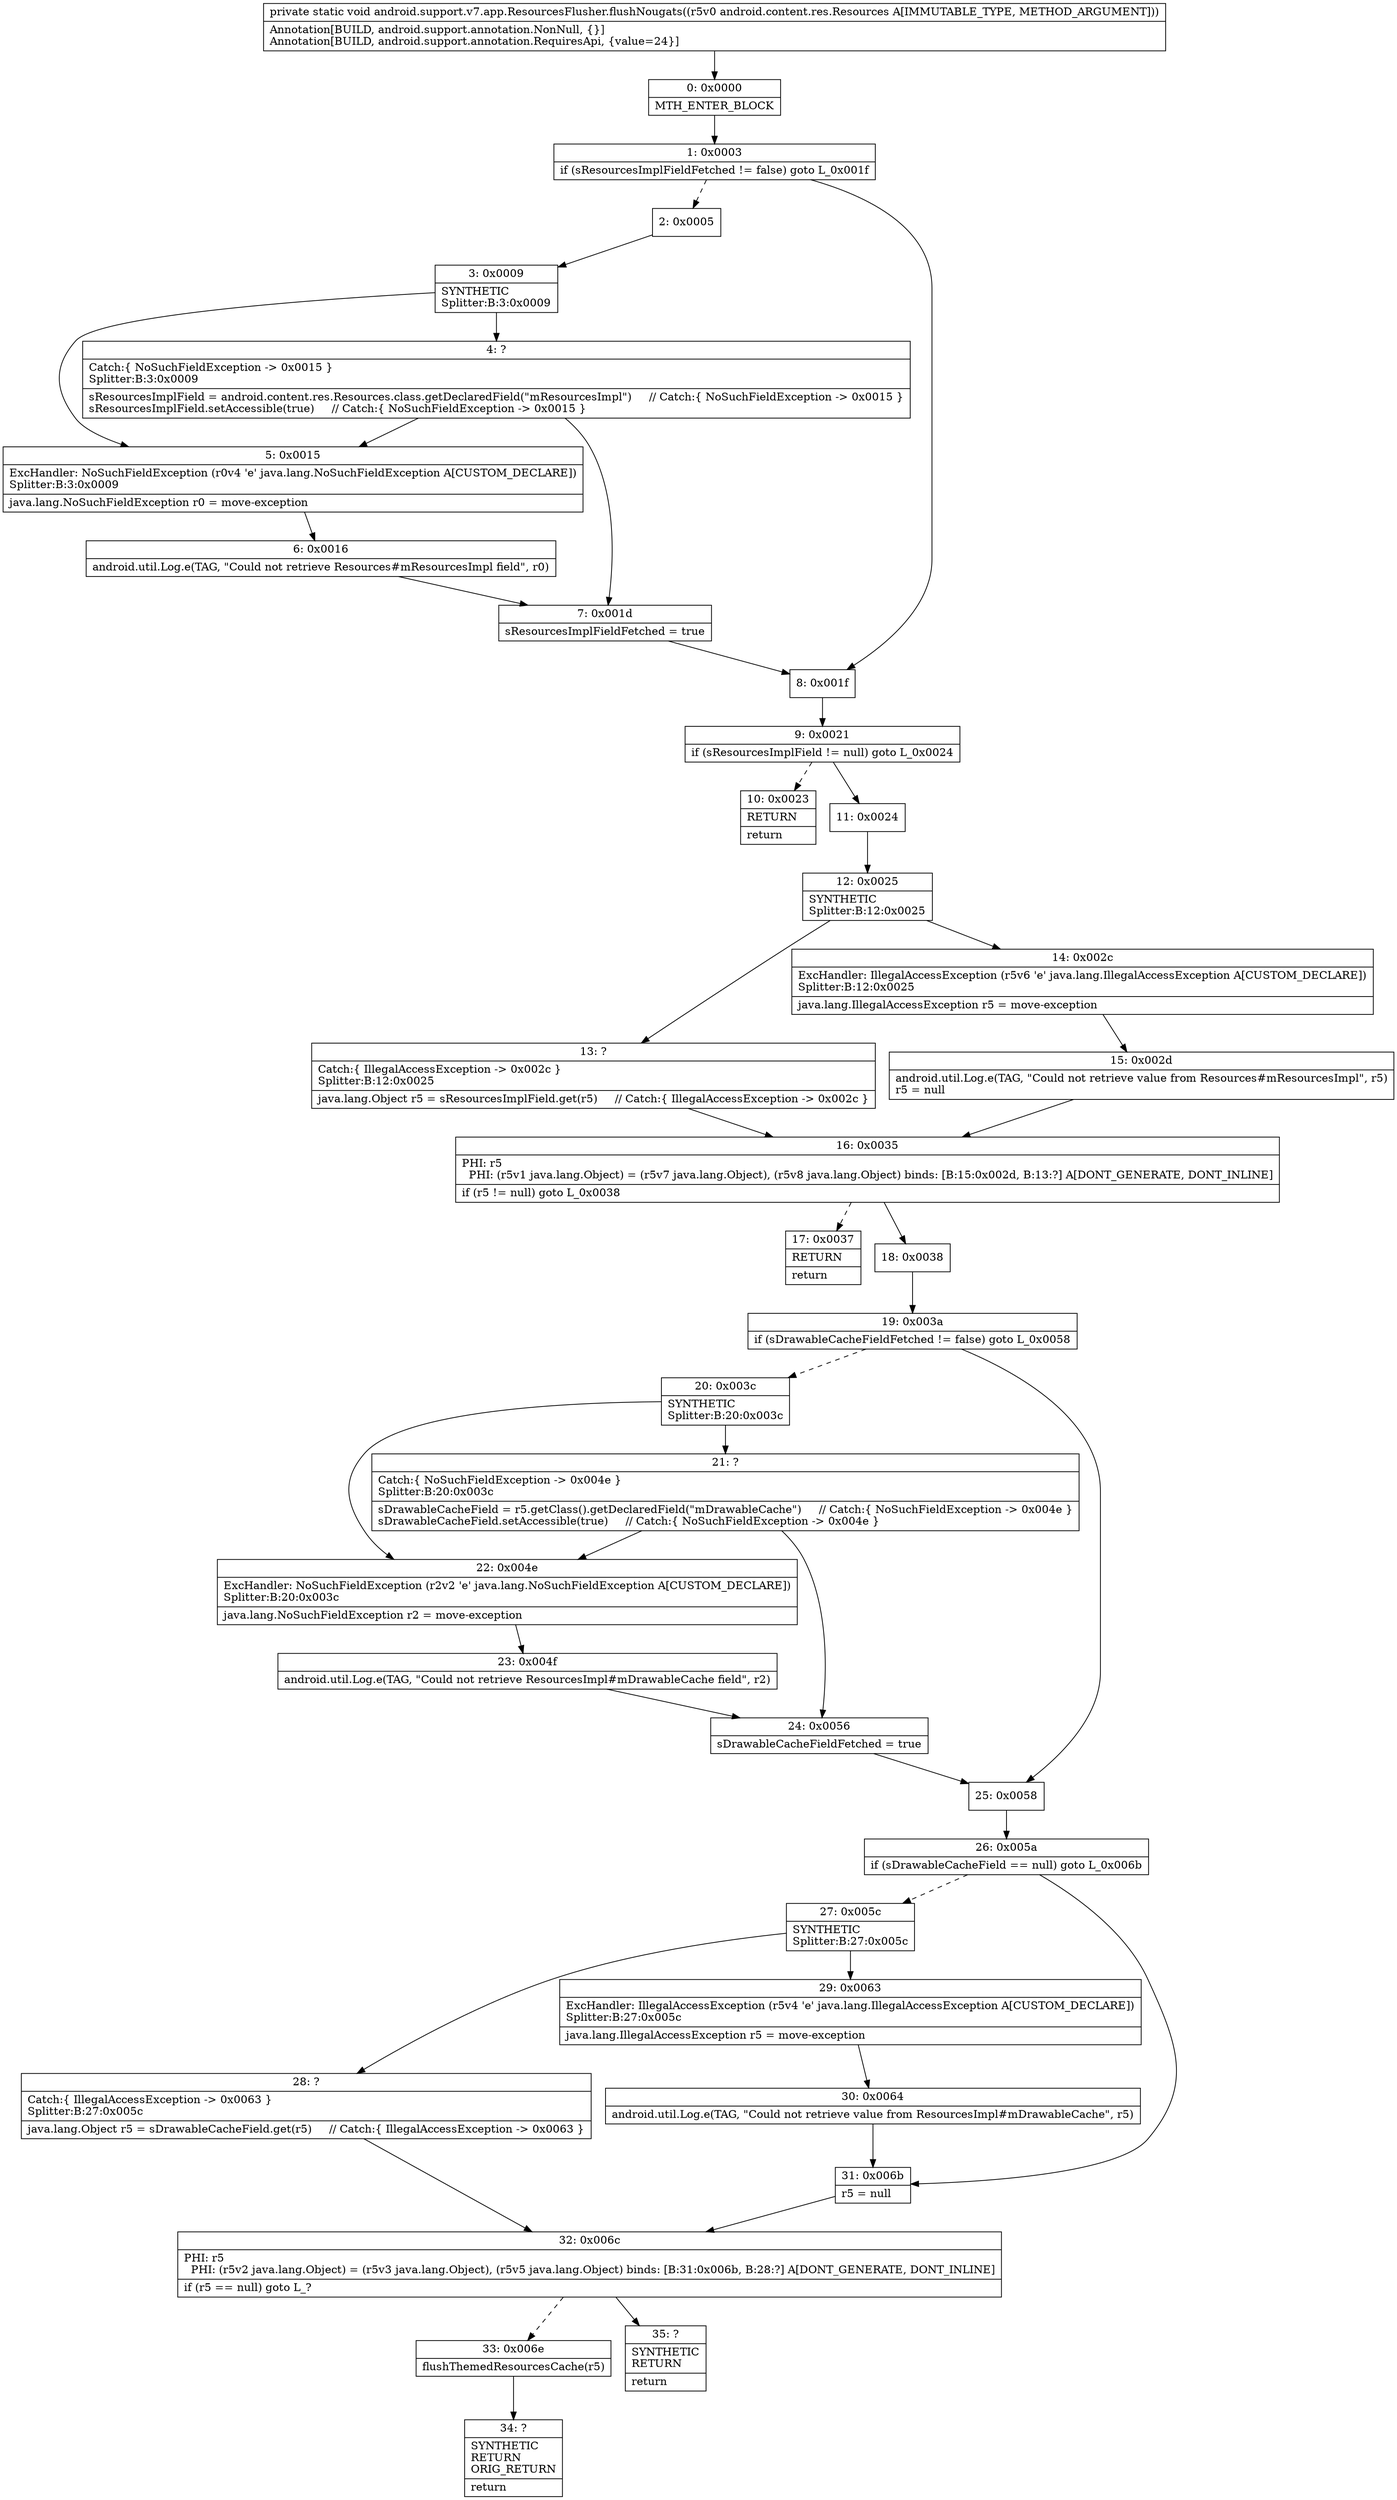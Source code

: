 digraph "CFG forandroid.support.v7.app.ResourcesFlusher.flushNougats(Landroid\/content\/res\/Resources;)V" {
Node_0 [shape=record,label="{0\:\ 0x0000|MTH_ENTER_BLOCK\l}"];
Node_1 [shape=record,label="{1\:\ 0x0003|if (sResourcesImplFieldFetched != false) goto L_0x001f\l}"];
Node_2 [shape=record,label="{2\:\ 0x0005}"];
Node_3 [shape=record,label="{3\:\ 0x0009|SYNTHETIC\lSplitter:B:3:0x0009\l}"];
Node_4 [shape=record,label="{4\:\ ?|Catch:\{ NoSuchFieldException \-\> 0x0015 \}\lSplitter:B:3:0x0009\l|sResourcesImplField = android.content.res.Resources.class.getDeclaredField(\"mResourcesImpl\")     \/\/ Catch:\{ NoSuchFieldException \-\> 0x0015 \}\lsResourcesImplField.setAccessible(true)     \/\/ Catch:\{ NoSuchFieldException \-\> 0x0015 \}\l}"];
Node_5 [shape=record,label="{5\:\ 0x0015|ExcHandler: NoSuchFieldException (r0v4 'e' java.lang.NoSuchFieldException A[CUSTOM_DECLARE])\lSplitter:B:3:0x0009\l|java.lang.NoSuchFieldException r0 = move\-exception\l}"];
Node_6 [shape=record,label="{6\:\ 0x0016|android.util.Log.e(TAG, \"Could not retrieve Resources#mResourcesImpl field\", r0)\l}"];
Node_7 [shape=record,label="{7\:\ 0x001d|sResourcesImplFieldFetched = true\l}"];
Node_8 [shape=record,label="{8\:\ 0x001f}"];
Node_9 [shape=record,label="{9\:\ 0x0021|if (sResourcesImplField != null) goto L_0x0024\l}"];
Node_10 [shape=record,label="{10\:\ 0x0023|RETURN\l|return\l}"];
Node_11 [shape=record,label="{11\:\ 0x0024}"];
Node_12 [shape=record,label="{12\:\ 0x0025|SYNTHETIC\lSplitter:B:12:0x0025\l}"];
Node_13 [shape=record,label="{13\:\ ?|Catch:\{ IllegalAccessException \-\> 0x002c \}\lSplitter:B:12:0x0025\l|java.lang.Object r5 = sResourcesImplField.get(r5)     \/\/ Catch:\{ IllegalAccessException \-\> 0x002c \}\l}"];
Node_14 [shape=record,label="{14\:\ 0x002c|ExcHandler: IllegalAccessException (r5v6 'e' java.lang.IllegalAccessException A[CUSTOM_DECLARE])\lSplitter:B:12:0x0025\l|java.lang.IllegalAccessException r5 = move\-exception\l}"];
Node_15 [shape=record,label="{15\:\ 0x002d|android.util.Log.e(TAG, \"Could not retrieve value from Resources#mResourcesImpl\", r5)\lr5 = null\l}"];
Node_16 [shape=record,label="{16\:\ 0x0035|PHI: r5 \l  PHI: (r5v1 java.lang.Object) = (r5v7 java.lang.Object), (r5v8 java.lang.Object) binds: [B:15:0x002d, B:13:?] A[DONT_GENERATE, DONT_INLINE]\l|if (r5 != null) goto L_0x0038\l}"];
Node_17 [shape=record,label="{17\:\ 0x0037|RETURN\l|return\l}"];
Node_18 [shape=record,label="{18\:\ 0x0038}"];
Node_19 [shape=record,label="{19\:\ 0x003a|if (sDrawableCacheFieldFetched != false) goto L_0x0058\l}"];
Node_20 [shape=record,label="{20\:\ 0x003c|SYNTHETIC\lSplitter:B:20:0x003c\l}"];
Node_21 [shape=record,label="{21\:\ ?|Catch:\{ NoSuchFieldException \-\> 0x004e \}\lSplitter:B:20:0x003c\l|sDrawableCacheField = r5.getClass().getDeclaredField(\"mDrawableCache\")     \/\/ Catch:\{ NoSuchFieldException \-\> 0x004e \}\lsDrawableCacheField.setAccessible(true)     \/\/ Catch:\{ NoSuchFieldException \-\> 0x004e \}\l}"];
Node_22 [shape=record,label="{22\:\ 0x004e|ExcHandler: NoSuchFieldException (r2v2 'e' java.lang.NoSuchFieldException A[CUSTOM_DECLARE])\lSplitter:B:20:0x003c\l|java.lang.NoSuchFieldException r2 = move\-exception\l}"];
Node_23 [shape=record,label="{23\:\ 0x004f|android.util.Log.e(TAG, \"Could not retrieve ResourcesImpl#mDrawableCache field\", r2)\l}"];
Node_24 [shape=record,label="{24\:\ 0x0056|sDrawableCacheFieldFetched = true\l}"];
Node_25 [shape=record,label="{25\:\ 0x0058}"];
Node_26 [shape=record,label="{26\:\ 0x005a|if (sDrawableCacheField == null) goto L_0x006b\l}"];
Node_27 [shape=record,label="{27\:\ 0x005c|SYNTHETIC\lSplitter:B:27:0x005c\l}"];
Node_28 [shape=record,label="{28\:\ ?|Catch:\{ IllegalAccessException \-\> 0x0063 \}\lSplitter:B:27:0x005c\l|java.lang.Object r5 = sDrawableCacheField.get(r5)     \/\/ Catch:\{ IllegalAccessException \-\> 0x0063 \}\l}"];
Node_29 [shape=record,label="{29\:\ 0x0063|ExcHandler: IllegalAccessException (r5v4 'e' java.lang.IllegalAccessException A[CUSTOM_DECLARE])\lSplitter:B:27:0x005c\l|java.lang.IllegalAccessException r5 = move\-exception\l}"];
Node_30 [shape=record,label="{30\:\ 0x0064|android.util.Log.e(TAG, \"Could not retrieve value from ResourcesImpl#mDrawableCache\", r5)\l}"];
Node_31 [shape=record,label="{31\:\ 0x006b|r5 = null\l}"];
Node_32 [shape=record,label="{32\:\ 0x006c|PHI: r5 \l  PHI: (r5v2 java.lang.Object) = (r5v3 java.lang.Object), (r5v5 java.lang.Object) binds: [B:31:0x006b, B:28:?] A[DONT_GENERATE, DONT_INLINE]\l|if (r5 == null) goto L_?\l}"];
Node_33 [shape=record,label="{33\:\ 0x006e|flushThemedResourcesCache(r5)\l}"];
Node_34 [shape=record,label="{34\:\ ?|SYNTHETIC\lRETURN\lORIG_RETURN\l|return\l}"];
Node_35 [shape=record,label="{35\:\ ?|SYNTHETIC\lRETURN\l|return\l}"];
MethodNode[shape=record,label="{private static void android.support.v7.app.ResourcesFlusher.flushNougats((r5v0 android.content.res.Resources A[IMMUTABLE_TYPE, METHOD_ARGUMENT]))  | Annotation[BUILD, android.support.annotation.NonNull, \{\}]\lAnnotation[BUILD, android.support.annotation.RequiresApi, \{value=24\}]\l}"];
MethodNode -> Node_0;
Node_0 -> Node_1;
Node_1 -> Node_2[style=dashed];
Node_1 -> Node_8;
Node_2 -> Node_3;
Node_3 -> Node_4;
Node_3 -> Node_5;
Node_4 -> Node_5;
Node_4 -> Node_7;
Node_5 -> Node_6;
Node_6 -> Node_7;
Node_7 -> Node_8;
Node_8 -> Node_9;
Node_9 -> Node_10[style=dashed];
Node_9 -> Node_11;
Node_11 -> Node_12;
Node_12 -> Node_13;
Node_12 -> Node_14;
Node_13 -> Node_16;
Node_14 -> Node_15;
Node_15 -> Node_16;
Node_16 -> Node_17[style=dashed];
Node_16 -> Node_18;
Node_18 -> Node_19;
Node_19 -> Node_20[style=dashed];
Node_19 -> Node_25;
Node_20 -> Node_21;
Node_20 -> Node_22;
Node_21 -> Node_22;
Node_21 -> Node_24;
Node_22 -> Node_23;
Node_23 -> Node_24;
Node_24 -> Node_25;
Node_25 -> Node_26;
Node_26 -> Node_27[style=dashed];
Node_26 -> Node_31;
Node_27 -> Node_28;
Node_27 -> Node_29;
Node_28 -> Node_32;
Node_29 -> Node_30;
Node_30 -> Node_31;
Node_31 -> Node_32;
Node_32 -> Node_33[style=dashed];
Node_32 -> Node_35;
Node_33 -> Node_34;
}

